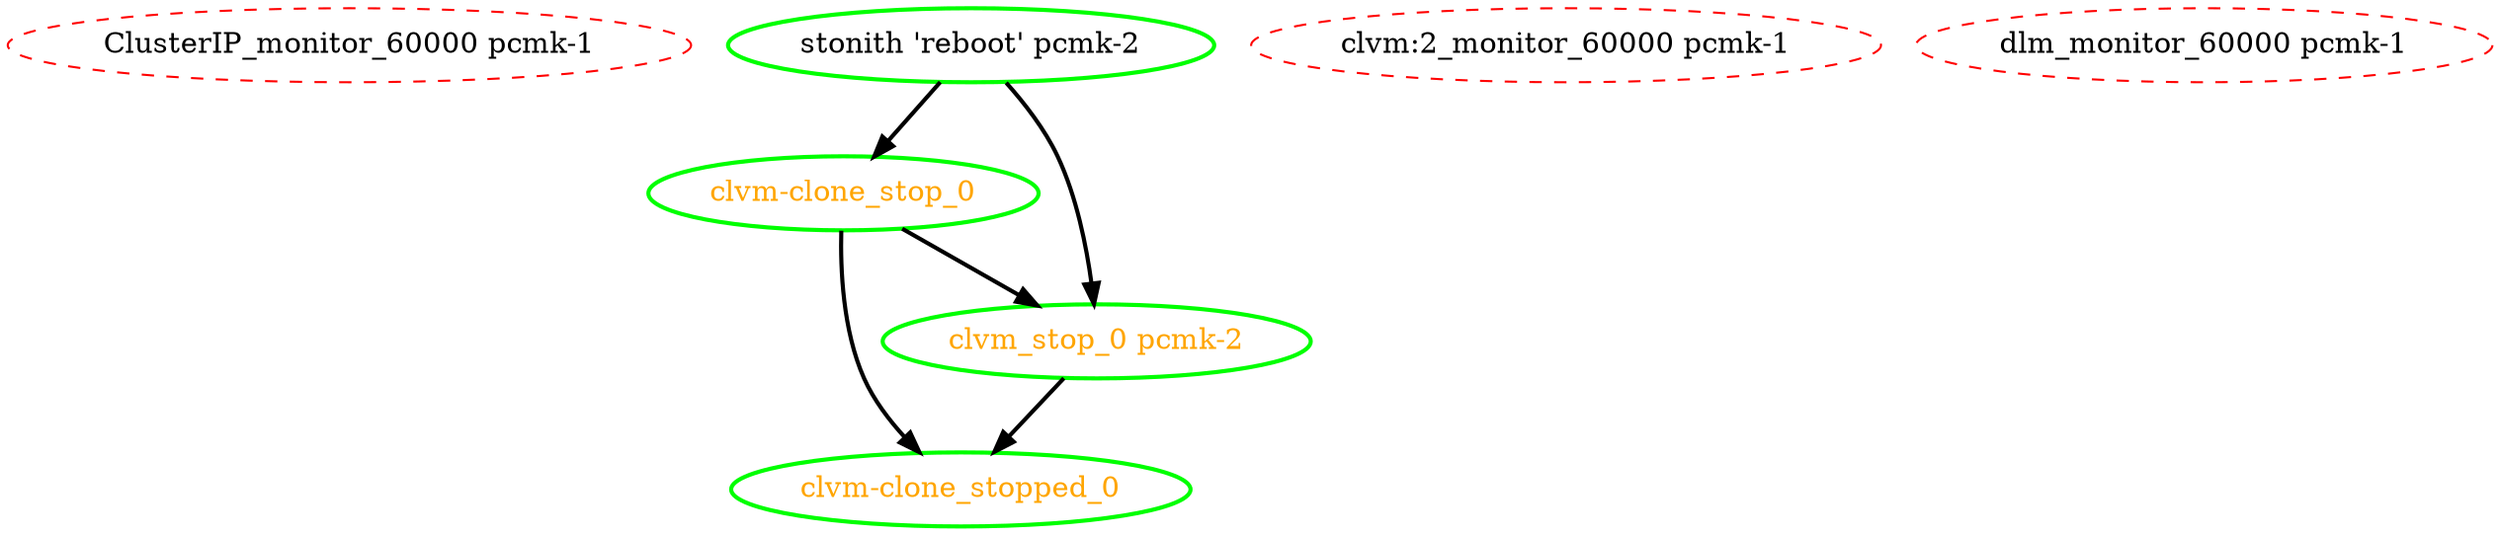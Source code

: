 digraph "g" {
"ClusterIP_monitor_60000 pcmk-1" [ style=dashed color="red" fontcolor="black"]
"clvm-clone_stop_0" -> "clvm-clone_stopped_0" [ style = bold]
"clvm-clone_stop_0" -> "clvm_stop_0 pcmk-2" [ style = bold]
"clvm-clone_stop_0" [ style=bold color="green" fontcolor="orange"]
"clvm-clone_stopped_0" [ style=bold color="green" fontcolor="orange"]
"clvm:2_monitor_60000 pcmk-1" [ style=dashed color="red" fontcolor="black"]
"clvm_stop_0 pcmk-2" -> "clvm-clone_stopped_0" [ style = bold]
"clvm_stop_0 pcmk-2" [ style=bold color="green" fontcolor="orange"]
"dlm_monitor_60000 pcmk-1" [ style=dashed color="red" fontcolor="black"]
"stonith 'reboot' pcmk-2" -> "clvm-clone_stop_0" [ style = bold]
"stonith 'reboot' pcmk-2" -> "clvm_stop_0 pcmk-2" [ style = bold]
"stonith 'reboot' pcmk-2" [ style=bold color="green" fontcolor="black"]
}
